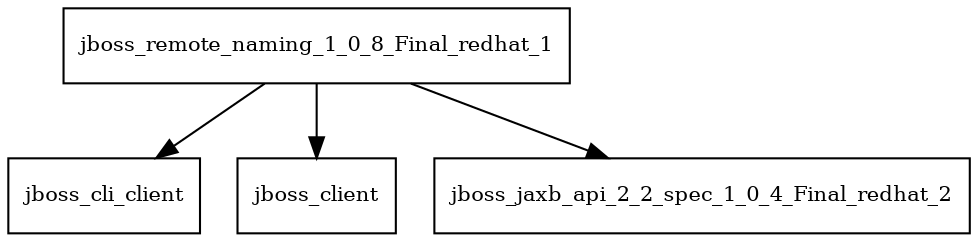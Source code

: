 digraph jboss_remote_naming_1_0_8_Final_redhat_1_dependencies {
  node [shape = box, fontsize=10.0];
  jboss_remote_naming_1_0_8_Final_redhat_1 -> jboss_cli_client;
  jboss_remote_naming_1_0_8_Final_redhat_1 -> jboss_client;
  jboss_remote_naming_1_0_8_Final_redhat_1 -> jboss_jaxb_api_2_2_spec_1_0_4_Final_redhat_2;
}
